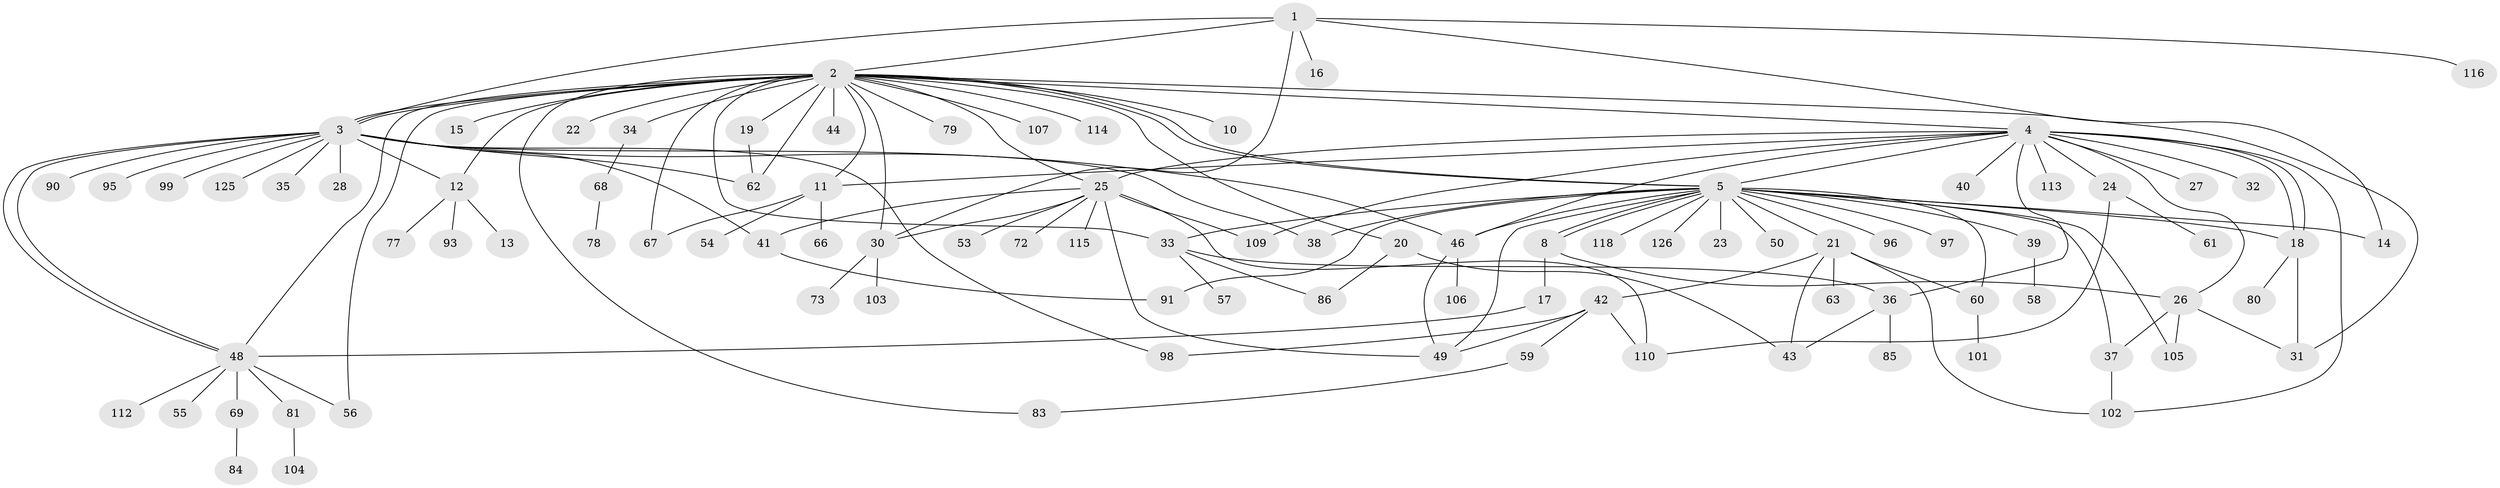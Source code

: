 // original degree distribution, {3: 0.09448818897637795, 30: 0.007874015748031496, 16: 0.007874015748031496, 14: 0.007874015748031496, 24: 0.007874015748031496, 5: 0.047244094488188976, 2: 0.25196850393700787, 1: 0.47244094488188976, 4: 0.03937007874015748, 6: 0.03937007874015748, 7: 0.007874015748031496, 10: 0.007874015748031496, 9: 0.007874015748031496}
// Generated by graph-tools (version 1.1) at 2025/11/02/27/25 16:11:11]
// undirected, 95 vertices, 140 edges
graph export_dot {
graph [start="1"]
  node [color=gray90,style=filled];
  1 [super="+6"];
  2 [super="+7"];
  3 [super="+45"];
  4 [super="+100"];
  5 [super="+82"];
  8 [super="+9"];
  10;
  11 [super="+92"];
  12 [super="+29"];
  13;
  14;
  15;
  16;
  17;
  18 [super="+51"];
  19;
  20 [super="+87"];
  21 [super="+76"];
  22;
  23;
  24 [super="+75"];
  25 [super="+70"];
  26;
  27;
  28;
  30 [super="+123"];
  31;
  32;
  33 [super="+119"];
  34 [super="+47"];
  35;
  36 [super="+74"];
  37 [super="+122"];
  38 [super="+108"];
  39;
  40 [super="+52"];
  41 [super="+120"];
  42 [super="+64"];
  43 [super="+94"];
  44;
  46 [super="+121"];
  48 [super="+71"];
  49 [super="+117"];
  50;
  53;
  54;
  55;
  56 [super="+127"];
  57;
  58;
  59 [super="+88"];
  60;
  61;
  62 [super="+65"];
  63;
  66;
  67;
  68;
  69;
  72;
  73;
  77;
  78 [super="+89"];
  79;
  80;
  81;
  83;
  84;
  85;
  86;
  90;
  91;
  93;
  95;
  96;
  97 [super="+124"];
  98 [super="+111"];
  99;
  101;
  102;
  103;
  104;
  105;
  106;
  107;
  109;
  110;
  112;
  113;
  114;
  115;
  116;
  118;
  125;
  126;
  1 -- 2;
  1 -- 3;
  1 -- 16;
  1 -- 116;
  1 -- 30;
  1 -- 14;
  2 -- 3 [weight=2];
  2 -- 3;
  2 -- 4;
  2 -- 5;
  2 -- 5;
  2 -- 10;
  2 -- 11;
  2 -- 12;
  2 -- 15;
  2 -- 20;
  2 -- 22;
  2 -- 25;
  2 -- 30 [weight=2];
  2 -- 31;
  2 -- 33;
  2 -- 34;
  2 -- 44;
  2 -- 48;
  2 -- 56;
  2 -- 67;
  2 -- 79;
  2 -- 83;
  2 -- 107;
  2 -- 114;
  2 -- 19;
  2 -- 62;
  3 -- 12;
  3 -- 28;
  3 -- 35;
  3 -- 41;
  3 -- 48;
  3 -- 48;
  3 -- 95;
  3 -- 98;
  3 -- 99;
  3 -- 125;
  3 -- 90;
  3 -- 46;
  3 -- 62;
  3 -- 38;
  4 -- 5;
  4 -- 18;
  4 -- 18;
  4 -- 24;
  4 -- 25;
  4 -- 26;
  4 -- 27;
  4 -- 32;
  4 -- 40;
  4 -- 46;
  4 -- 102;
  4 -- 113;
  4 -- 109;
  4 -- 36;
  4 -- 11;
  5 -- 8;
  5 -- 8;
  5 -- 14;
  5 -- 18;
  5 -- 21;
  5 -- 23;
  5 -- 33;
  5 -- 37;
  5 -- 38;
  5 -- 39;
  5 -- 46;
  5 -- 49;
  5 -- 50;
  5 -- 60;
  5 -- 91;
  5 -- 96;
  5 -- 97;
  5 -- 105;
  5 -- 118;
  5 -- 126;
  8 -- 17;
  8 -- 26;
  11 -- 54;
  11 -- 66;
  11 -- 67;
  12 -- 13;
  12 -- 77;
  12 -- 93;
  17 -- 48;
  18 -- 31;
  18 -- 80;
  19 -- 62;
  20 -- 86;
  20 -- 43;
  21 -- 42;
  21 -- 60;
  21 -- 63;
  21 -- 102;
  21 -- 43;
  24 -- 61;
  24 -- 110;
  25 -- 41;
  25 -- 49;
  25 -- 53;
  25 -- 72;
  25 -- 109;
  25 -- 110;
  25 -- 115;
  25 -- 30;
  26 -- 31;
  26 -- 37;
  26 -- 105;
  30 -- 73;
  30 -- 103;
  33 -- 36;
  33 -- 57;
  33 -- 86;
  34 -- 68;
  36 -- 43;
  36 -- 85;
  37 -- 102;
  39 -- 58;
  41 -- 91;
  42 -- 49;
  42 -- 59;
  42 -- 110;
  42 -- 98;
  46 -- 49;
  46 -- 106;
  48 -- 55;
  48 -- 56;
  48 -- 69;
  48 -- 81;
  48 -- 112;
  59 -- 83;
  60 -- 101;
  68 -- 78;
  69 -- 84;
  81 -- 104;
}
